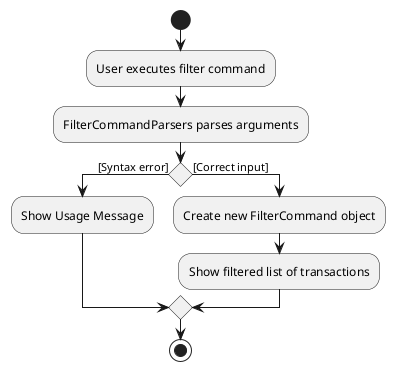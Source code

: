 @startuml
start

:User executes filter command;
:FilterCommandParsers parses arguments;


if () then ([Syntax error])
    :Show Usage Message;
else ([Correct input])
    :Create new FilterCommand object;
    :Show filtered list of transactions;
endif

stop
@enduml